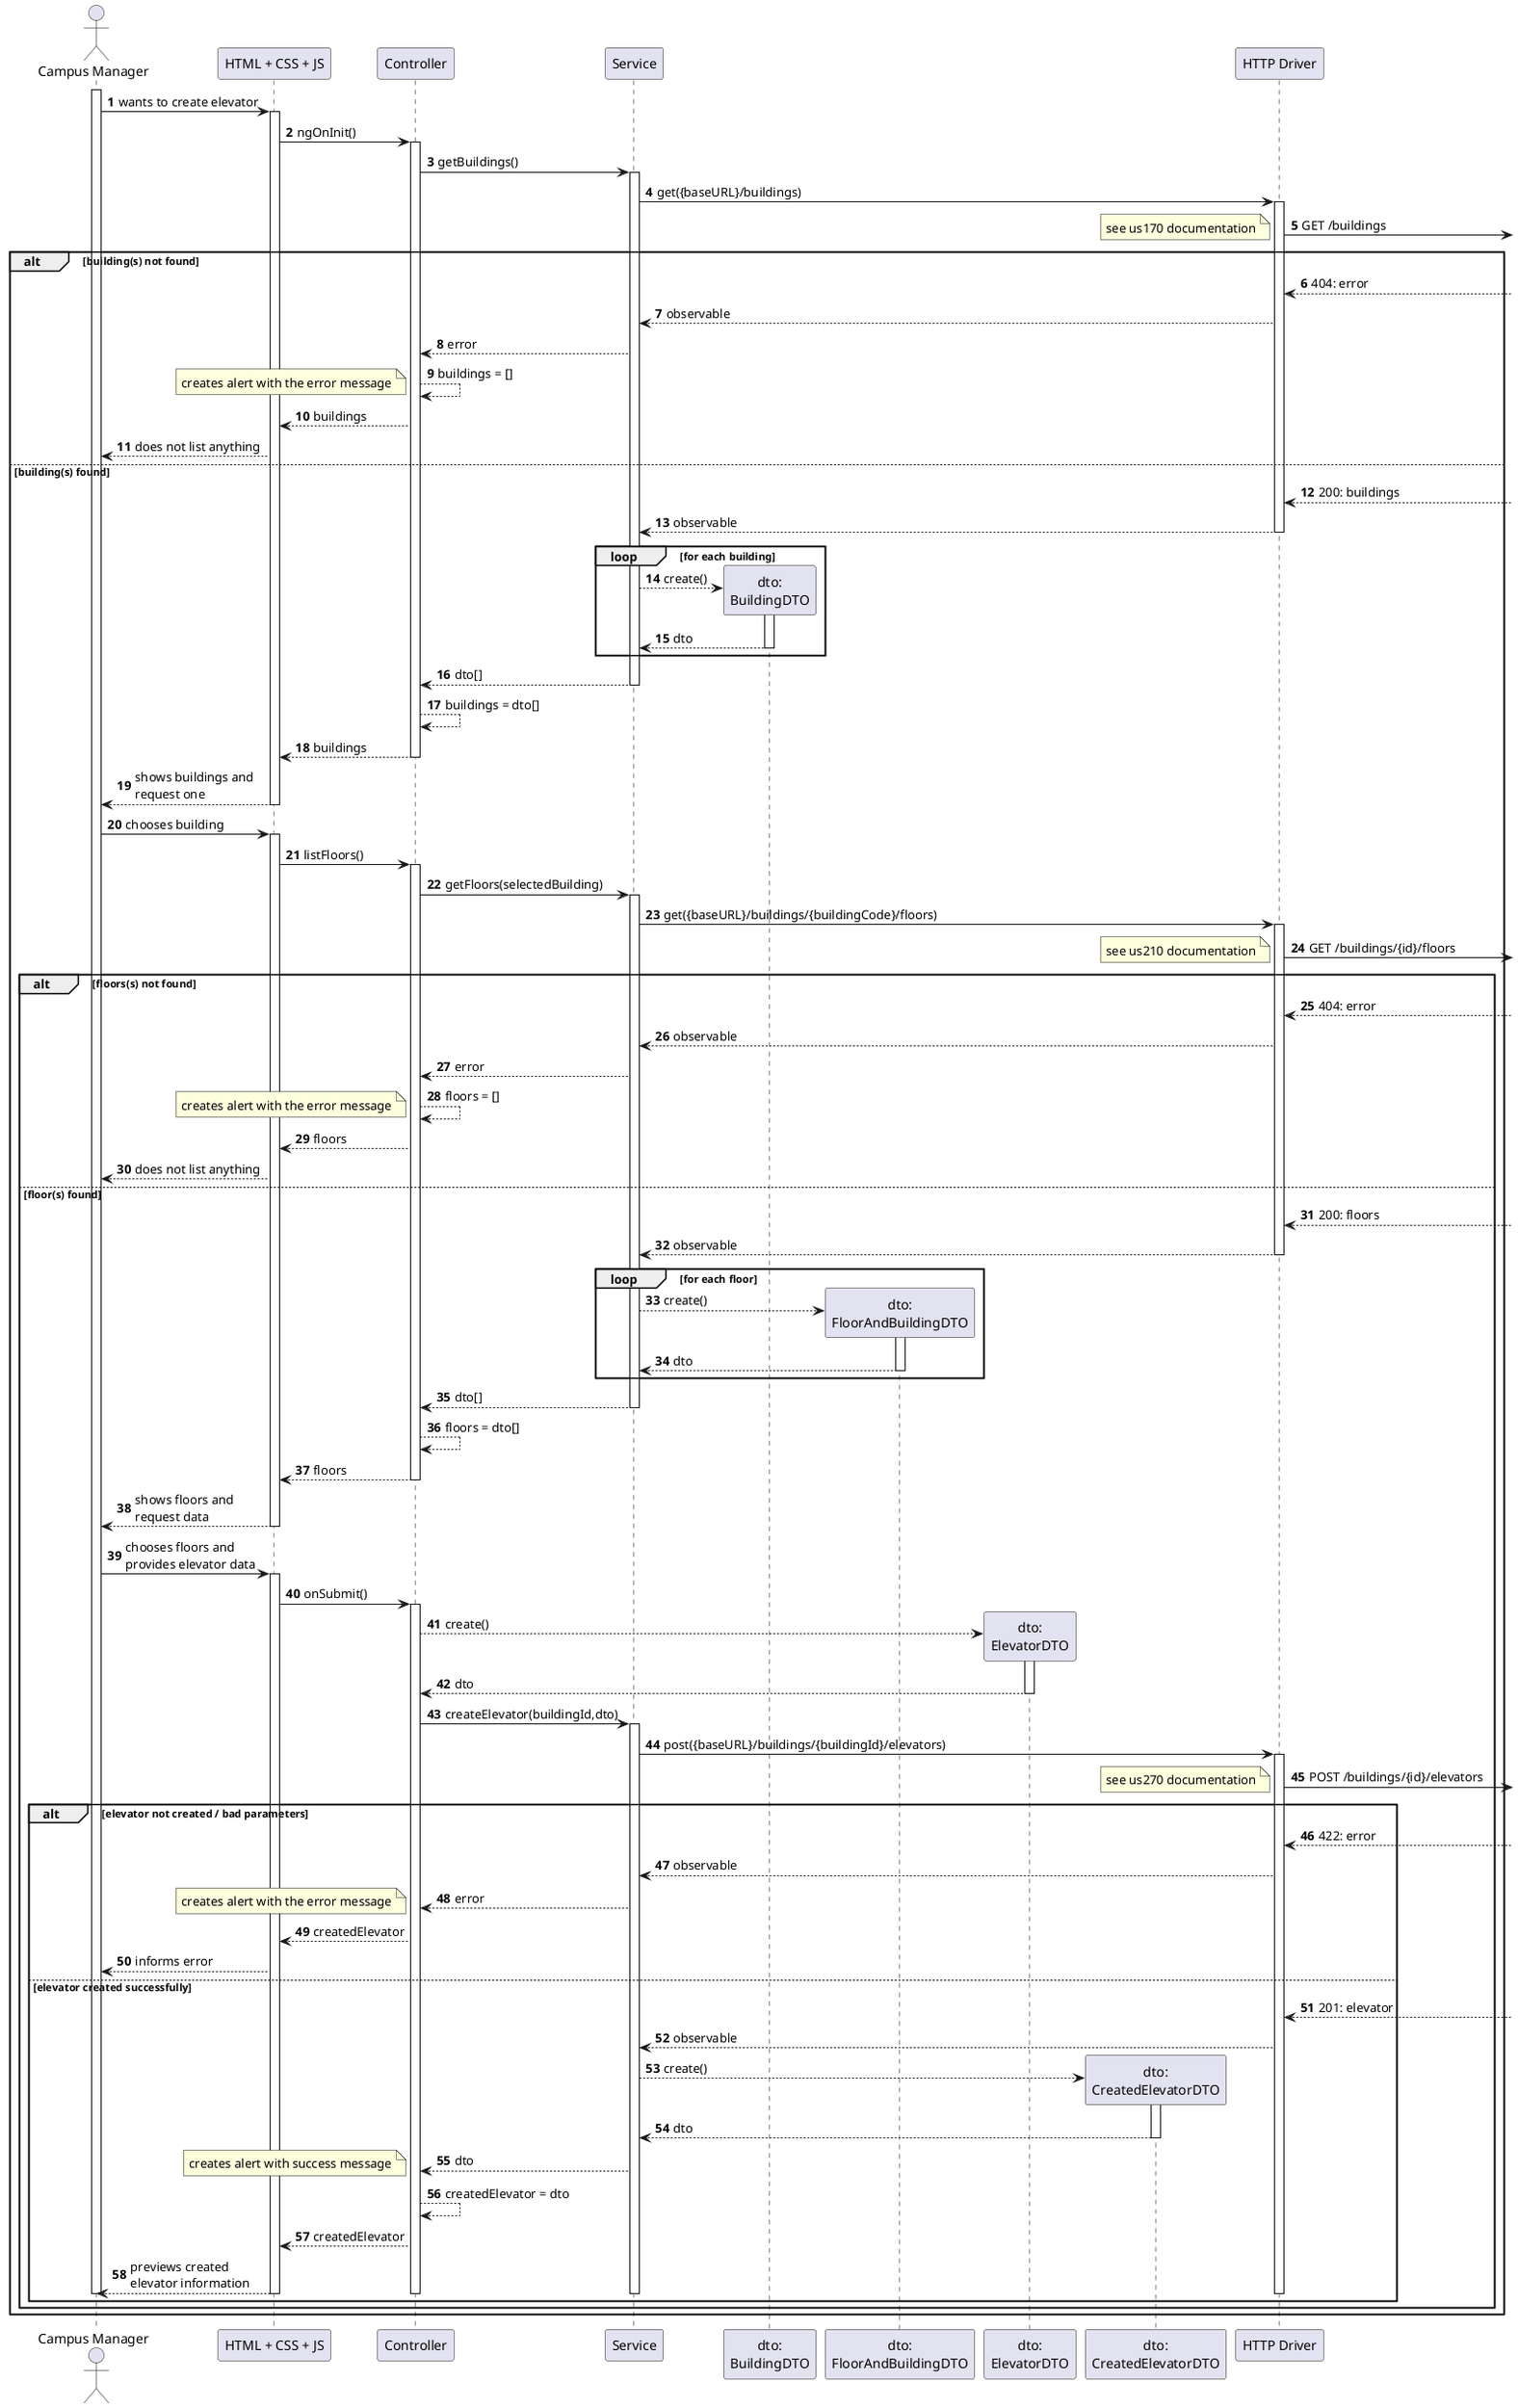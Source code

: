 @startuml
autonumber

actor "Campus Manager" as usr

participant "HTML + CSS + JS" as view
participant "Controller" as ctrl
participant "Service" as svc
participant "dto:\nBuildingDTO" as dto
participant "dto:\nFloorAndBuildingDTO" as dtofb
participant "dto:\nElevatorDTO" as dtoee
participant "dto:\nCreatedElevatorDTO" as dtoe



participant "HTTP Driver" as http


activate usr
usr -> view : wants to create elevator
    activate view
        view -> ctrl : ngOnInit()
        activate ctrl
            ctrl -> svc : getBuildings()
            activate svc
                svc -> http : get({baseURL}/buildings)
                activate http
                    http ->] : GET /buildings
        alt building(s) not found

                note right : see us170 documentation
                 http <--]    : 404: error
                http --> svc : observable
                svc --> ctrl : error
                ctrl --> ctrl : buildings = []
                note bottom : creates alert with the error message
                ctrl --> view : buildings
                view --> usr : does not list anything
        else building(s) found
                http <--]  : 200: buildings

            http --> svc : observable
            deactivate http

            loop for each building
                svc --> dto** : create()
                activate dto
                    dto --> svc : dto
                deactivate dto
            end

            svc --> ctrl : dto[]
            deactivate svc

            ctrl --> ctrl : buildings = dto[]
            ctrl --> view : buildings
            deactivate ctrl

            view --> usr : shows buildings and \nrequest one
        deactivate view

        usr -> view : chooses building
        activate view
            view -> ctrl : listFloors()
            activate ctrl
                ctrl -> svc : getFloors(selectedBuilding)
                activate svc
                    svc -> http : get({baseURL}/buildings/{buildingCode}/floors)
                    activate http
                        http ->] : GET /buildings/{id}/floors

             alt floors(s) not found

                    note right : see us210 documentation
                    http <--]  : 404: error
                    http --> svc : observable
                    svc --> ctrl : error
                    ctrl --> ctrl : floors = []
                    note bottom : creates alert with the error message
                    ctrl --> view : floors
                    view --> usr : does not list anything
             else floor(s) found
                http <--]  : 200: floors

                    http --> svc : observable
                    deactivate http

                    loop for each floor
                        svc --> dtofb** : create()
                        activate dtofb
                            dtofb --> svc : dto
                        deactivate dtofb
                    end

                    svc --> ctrl : dto[]
                deactivate svc

                ctrl --> ctrl : floors = dto[]
                ctrl --> view : floors
            deactivate ctrl
            view --> usr : shows floors and \nrequest data
        deactivate view

        usr -> view : chooses floors and\nprovides elevator data
        activate view
            view -> ctrl : onSubmit()
            activate ctrl
                ctrl --> dtoee** : create()
                activate dtoee
                    dtoee --> ctrl : dto
                deactivate dtoee

                ctrl -> svc : createElevator(buildingId,dto)
                activate svc

                    svc -> http : post({baseURL}/buildings/{buildingId}/elevators)
                    activate http
                        http ->] : POST /buildings/{id}/elevators

                note right : see us270 documentation
                alt elevator not created / bad parameters
                    http <--]  : 422: error
                    http --> svc : observable
                    svc --> ctrl : error

                note bottom : creates alert with the error message
                    ctrl --> view : createdElevator
                    view --> usr : informs error

                else elevator created successfully

                    http <--]  : 201: elevator
                    http --> svc : observable

                    svc --> dtoe** : create()
                    activate dtoe
                        dtoe --> svc : dto
                    deactivate dtoe

                    svc --> ctrl : dto

                    note bottom : creates alert with success message
                    ctrl --> ctrl : createdElevator = dto
                    ctrl --> view : createdElevator
                    view --> usr : previews created \nelevator information


                    deactivate http
                    deactivate svc
                    deactivate ctrl
                    deactivate view

                    deactivate usr
                end
            end
            end
@enduml
